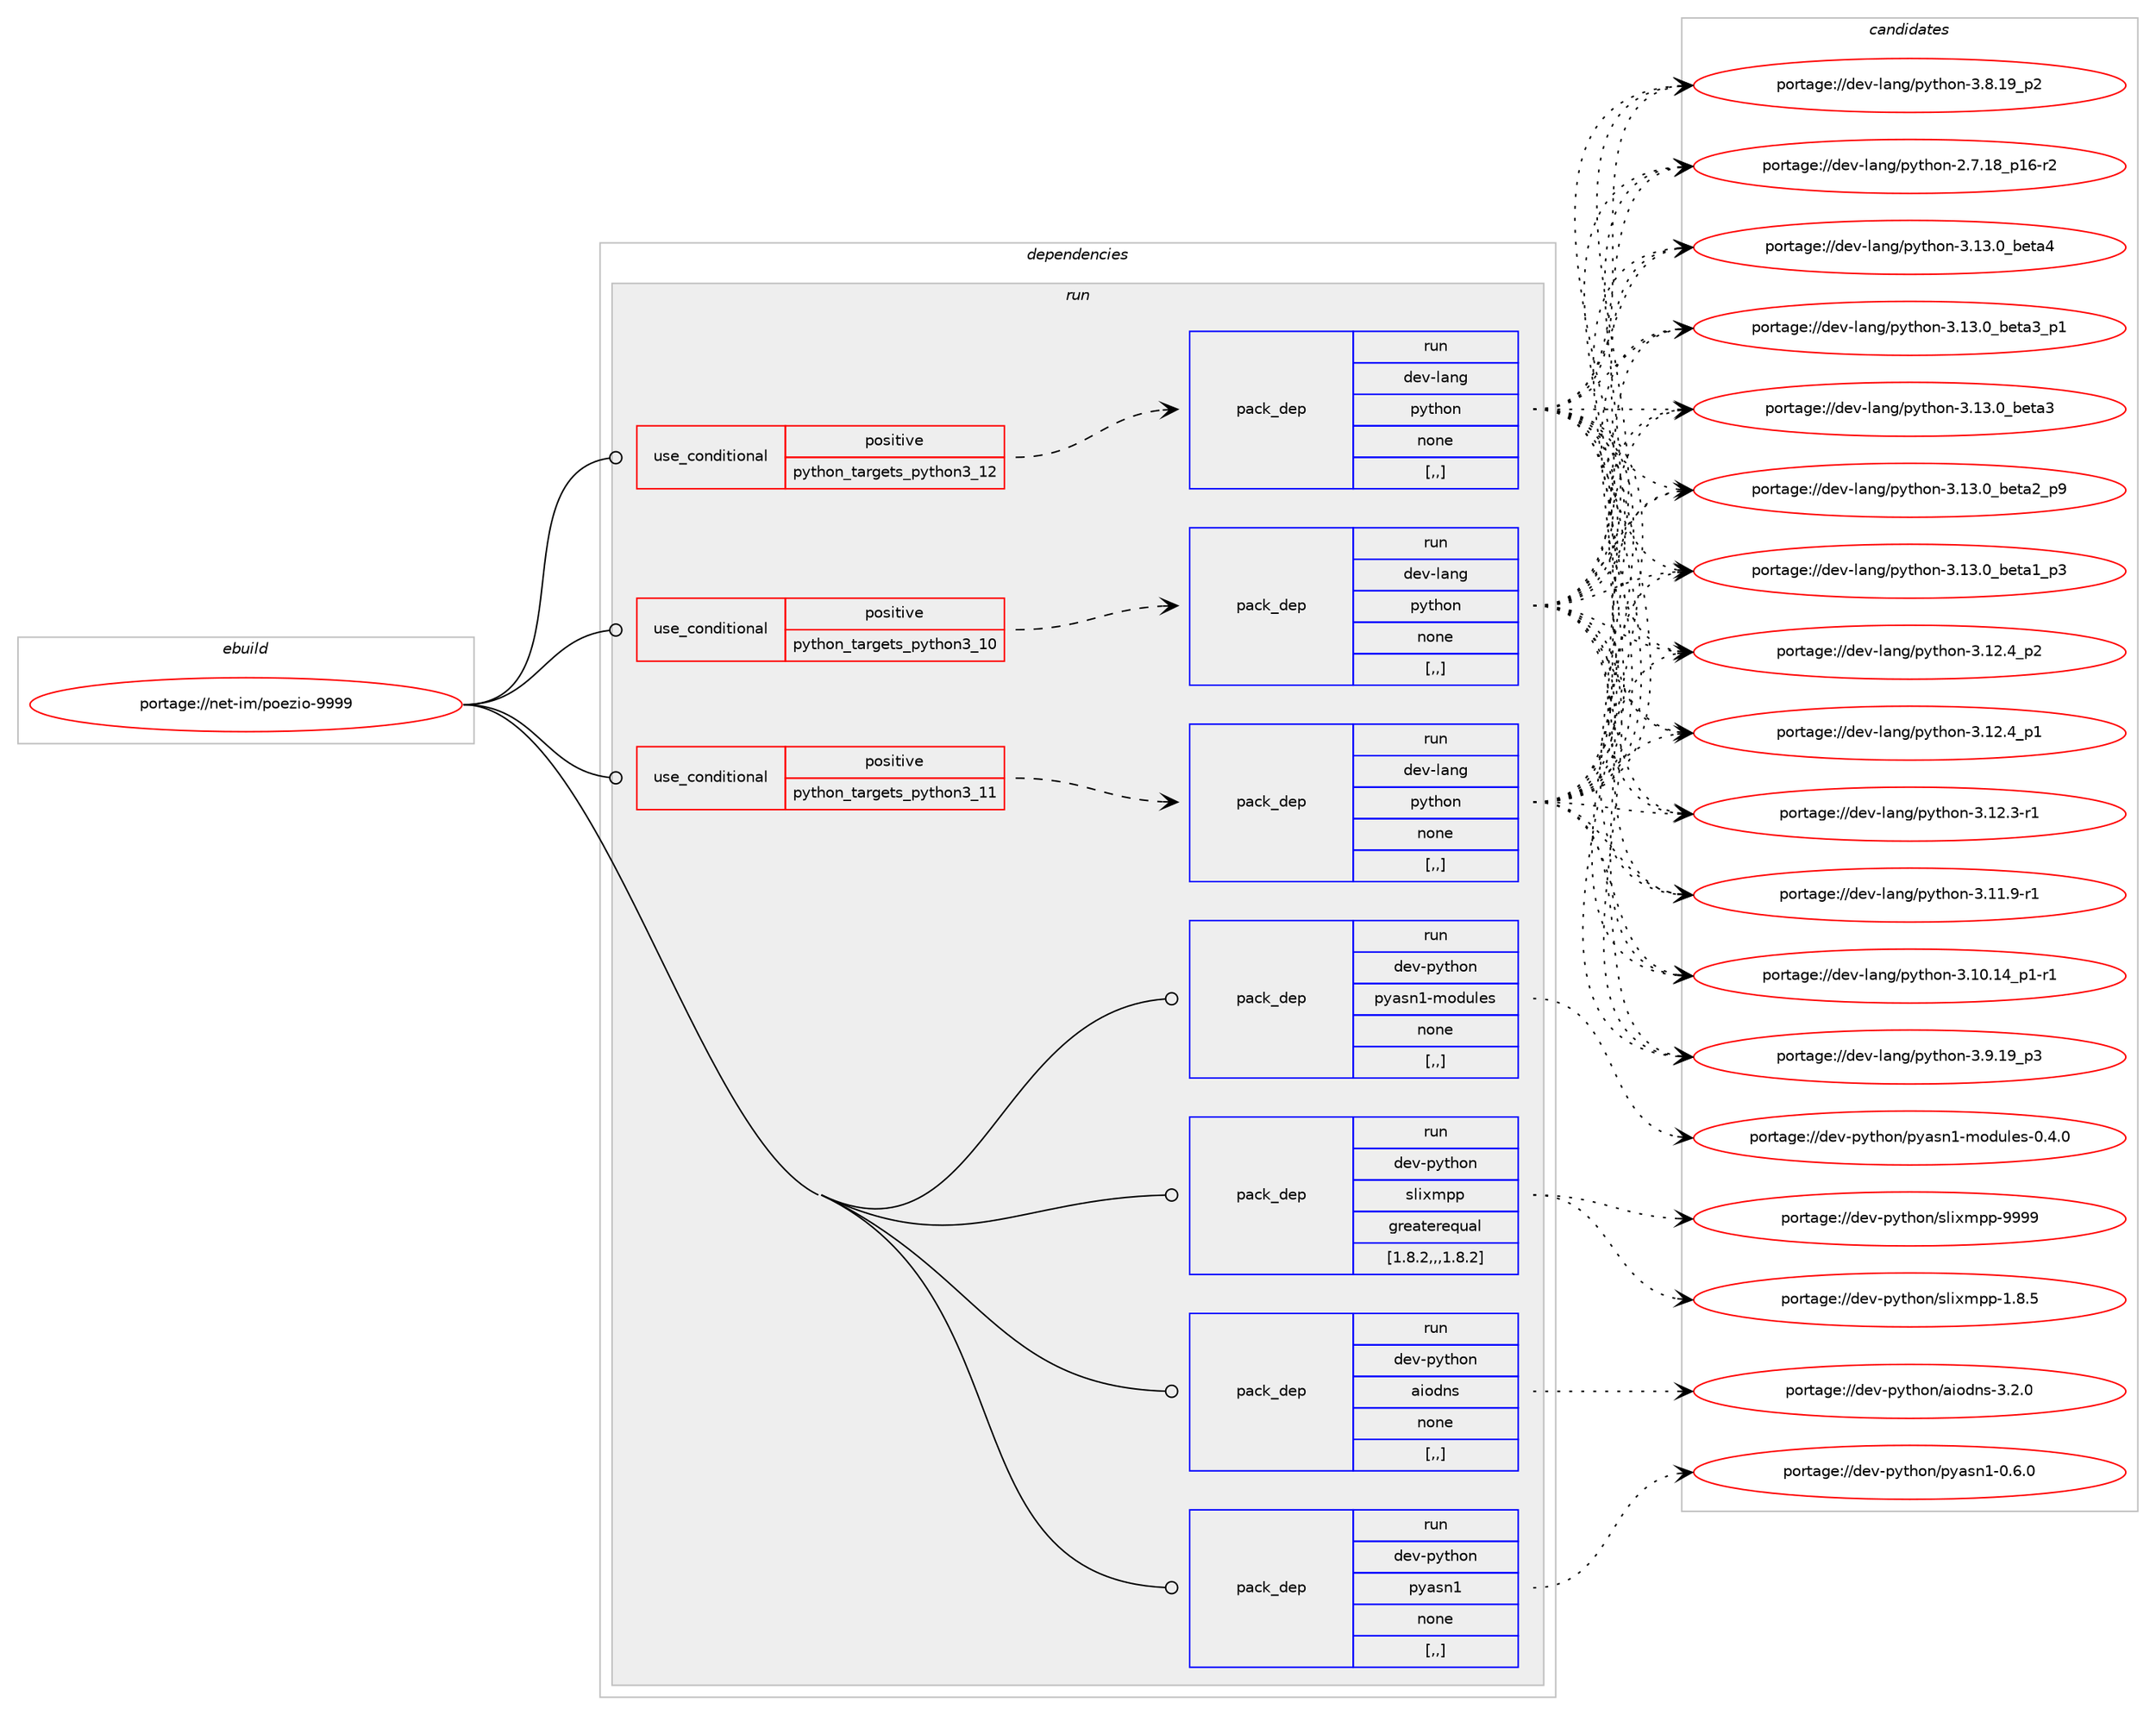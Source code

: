 digraph prolog {

# *************
# Graph options
# *************

newrank=true;
concentrate=true;
compound=true;
graph [rankdir=LR,fontname=Helvetica,fontsize=10,ranksep=1.5];#, ranksep=2.5, nodesep=0.2];
edge  [arrowhead=vee];
node  [fontname=Helvetica,fontsize=10];

# **********
# The ebuild
# **********

subgraph cluster_leftcol {
color=gray;
label=<<i>ebuild</i>>;
id [label="portage://net-im/poezio-9999", color=red, width=4, href="../net-im/poezio-9999.svg"];
}

# ****************
# The dependencies
# ****************

subgraph cluster_midcol {
color=gray;
label=<<i>dependencies</i>>;
subgraph cluster_compile {
fillcolor="#eeeeee";
style=filled;
label=<<i>compile</i>>;
}
subgraph cluster_compileandrun {
fillcolor="#eeeeee";
style=filled;
label=<<i>compile and run</i>>;
}
subgraph cluster_run {
fillcolor="#eeeeee";
style=filled;
label=<<i>run</i>>;
subgraph cond91712 {
dependency352645 [label=<<TABLE BORDER="0" CELLBORDER="1" CELLSPACING="0" CELLPADDING="4"><TR><TD ROWSPAN="3" CELLPADDING="10">use_conditional</TD></TR><TR><TD>positive</TD></TR><TR><TD>python_targets_python3_10</TD></TR></TABLE>>, shape=none, color=red];
subgraph pack258329 {
dependency352646 [label=<<TABLE BORDER="0" CELLBORDER="1" CELLSPACING="0" CELLPADDING="4" WIDTH="220"><TR><TD ROWSPAN="6" CELLPADDING="30">pack_dep</TD></TR><TR><TD WIDTH="110">run</TD></TR><TR><TD>dev-lang</TD></TR><TR><TD>python</TD></TR><TR><TD>none</TD></TR><TR><TD>[,,]</TD></TR></TABLE>>, shape=none, color=blue];
}
dependency352645:e -> dependency352646:w [weight=20,style="dashed",arrowhead="vee"];
}
id:e -> dependency352645:w [weight=20,style="solid",arrowhead="odot"];
subgraph cond91713 {
dependency352647 [label=<<TABLE BORDER="0" CELLBORDER="1" CELLSPACING="0" CELLPADDING="4"><TR><TD ROWSPAN="3" CELLPADDING="10">use_conditional</TD></TR><TR><TD>positive</TD></TR><TR><TD>python_targets_python3_11</TD></TR></TABLE>>, shape=none, color=red];
subgraph pack258330 {
dependency352648 [label=<<TABLE BORDER="0" CELLBORDER="1" CELLSPACING="0" CELLPADDING="4" WIDTH="220"><TR><TD ROWSPAN="6" CELLPADDING="30">pack_dep</TD></TR><TR><TD WIDTH="110">run</TD></TR><TR><TD>dev-lang</TD></TR><TR><TD>python</TD></TR><TR><TD>none</TD></TR><TR><TD>[,,]</TD></TR></TABLE>>, shape=none, color=blue];
}
dependency352647:e -> dependency352648:w [weight=20,style="dashed",arrowhead="vee"];
}
id:e -> dependency352647:w [weight=20,style="solid",arrowhead="odot"];
subgraph cond91714 {
dependency352649 [label=<<TABLE BORDER="0" CELLBORDER="1" CELLSPACING="0" CELLPADDING="4"><TR><TD ROWSPAN="3" CELLPADDING="10">use_conditional</TD></TR><TR><TD>positive</TD></TR><TR><TD>python_targets_python3_12</TD></TR></TABLE>>, shape=none, color=red];
subgraph pack258331 {
dependency352650 [label=<<TABLE BORDER="0" CELLBORDER="1" CELLSPACING="0" CELLPADDING="4" WIDTH="220"><TR><TD ROWSPAN="6" CELLPADDING="30">pack_dep</TD></TR><TR><TD WIDTH="110">run</TD></TR><TR><TD>dev-lang</TD></TR><TR><TD>python</TD></TR><TR><TD>none</TD></TR><TR><TD>[,,]</TD></TR></TABLE>>, shape=none, color=blue];
}
dependency352649:e -> dependency352650:w [weight=20,style="dashed",arrowhead="vee"];
}
id:e -> dependency352649:w [weight=20,style="solid",arrowhead="odot"];
subgraph pack258332 {
dependency352651 [label=<<TABLE BORDER="0" CELLBORDER="1" CELLSPACING="0" CELLPADDING="4" WIDTH="220"><TR><TD ROWSPAN="6" CELLPADDING="30">pack_dep</TD></TR><TR><TD WIDTH="110">run</TD></TR><TR><TD>dev-python</TD></TR><TR><TD>aiodns</TD></TR><TR><TD>none</TD></TR><TR><TD>[,,]</TD></TR></TABLE>>, shape=none, color=blue];
}
id:e -> dependency352651:w [weight=20,style="solid",arrowhead="odot"];
subgraph pack258333 {
dependency352652 [label=<<TABLE BORDER="0" CELLBORDER="1" CELLSPACING="0" CELLPADDING="4" WIDTH="220"><TR><TD ROWSPAN="6" CELLPADDING="30">pack_dep</TD></TR><TR><TD WIDTH="110">run</TD></TR><TR><TD>dev-python</TD></TR><TR><TD>pyasn1</TD></TR><TR><TD>none</TD></TR><TR><TD>[,,]</TD></TR></TABLE>>, shape=none, color=blue];
}
id:e -> dependency352652:w [weight=20,style="solid",arrowhead="odot"];
subgraph pack258334 {
dependency352653 [label=<<TABLE BORDER="0" CELLBORDER="1" CELLSPACING="0" CELLPADDING="4" WIDTH="220"><TR><TD ROWSPAN="6" CELLPADDING="30">pack_dep</TD></TR><TR><TD WIDTH="110">run</TD></TR><TR><TD>dev-python</TD></TR><TR><TD>pyasn1-modules</TD></TR><TR><TD>none</TD></TR><TR><TD>[,,]</TD></TR></TABLE>>, shape=none, color=blue];
}
id:e -> dependency352653:w [weight=20,style="solid",arrowhead="odot"];
subgraph pack258335 {
dependency352654 [label=<<TABLE BORDER="0" CELLBORDER="1" CELLSPACING="0" CELLPADDING="4" WIDTH="220"><TR><TD ROWSPAN="6" CELLPADDING="30">pack_dep</TD></TR><TR><TD WIDTH="110">run</TD></TR><TR><TD>dev-python</TD></TR><TR><TD>slixmpp</TD></TR><TR><TD>greaterequal</TD></TR><TR><TD>[1.8.2,,,1.8.2]</TD></TR></TABLE>>, shape=none, color=blue];
}
id:e -> dependency352654:w [weight=20,style="solid",arrowhead="odot"];
}
}

# **************
# The candidates
# **************

subgraph cluster_choices {
rank=same;
color=gray;
label=<<i>candidates</i>>;

subgraph choice258329 {
color=black;
nodesep=1;
choice1001011184510897110103471121211161041111104551464951464895981011169752 [label="portage://dev-lang/python-3.13.0_beta4", color=red, width=4,href="../dev-lang/python-3.13.0_beta4.svg"];
choice10010111845108971101034711212111610411111045514649514648959810111697519511249 [label="portage://dev-lang/python-3.13.0_beta3_p1", color=red, width=4,href="../dev-lang/python-3.13.0_beta3_p1.svg"];
choice1001011184510897110103471121211161041111104551464951464895981011169751 [label="portage://dev-lang/python-3.13.0_beta3", color=red, width=4,href="../dev-lang/python-3.13.0_beta3.svg"];
choice10010111845108971101034711212111610411111045514649514648959810111697509511257 [label="portage://dev-lang/python-3.13.0_beta2_p9", color=red, width=4,href="../dev-lang/python-3.13.0_beta2_p9.svg"];
choice10010111845108971101034711212111610411111045514649514648959810111697499511251 [label="portage://dev-lang/python-3.13.0_beta1_p3", color=red, width=4,href="../dev-lang/python-3.13.0_beta1_p3.svg"];
choice100101118451089711010347112121116104111110455146495046529511250 [label="portage://dev-lang/python-3.12.4_p2", color=red, width=4,href="../dev-lang/python-3.12.4_p2.svg"];
choice100101118451089711010347112121116104111110455146495046529511249 [label="portage://dev-lang/python-3.12.4_p1", color=red, width=4,href="../dev-lang/python-3.12.4_p1.svg"];
choice100101118451089711010347112121116104111110455146495046514511449 [label="portage://dev-lang/python-3.12.3-r1", color=red, width=4,href="../dev-lang/python-3.12.3-r1.svg"];
choice100101118451089711010347112121116104111110455146494946574511449 [label="portage://dev-lang/python-3.11.9-r1", color=red, width=4,href="../dev-lang/python-3.11.9-r1.svg"];
choice100101118451089711010347112121116104111110455146494846495295112494511449 [label="portage://dev-lang/python-3.10.14_p1-r1", color=red, width=4,href="../dev-lang/python-3.10.14_p1-r1.svg"];
choice100101118451089711010347112121116104111110455146574649579511251 [label="portage://dev-lang/python-3.9.19_p3", color=red, width=4,href="../dev-lang/python-3.9.19_p3.svg"];
choice100101118451089711010347112121116104111110455146564649579511250 [label="portage://dev-lang/python-3.8.19_p2", color=red, width=4,href="../dev-lang/python-3.8.19_p2.svg"];
choice100101118451089711010347112121116104111110455046554649569511249544511450 [label="portage://dev-lang/python-2.7.18_p16-r2", color=red, width=4,href="../dev-lang/python-2.7.18_p16-r2.svg"];
dependency352646:e -> choice1001011184510897110103471121211161041111104551464951464895981011169752:w [style=dotted,weight="100"];
dependency352646:e -> choice10010111845108971101034711212111610411111045514649514648959810111697519511249:w [style=dotted,weight="100"];
dependency352646:e -> choice1001011184510897110103471121211161041111104551464951464895981011169751:w [style=dotted,weight="100"];
dependency352646:e -> choice10010111845108971101034711212111610411111045514649514648959810111697509511257:w [style=dotted,weight="100"];
dependency352646:e -> choice10010111845108971101034711212111610411111045514649514648959810111697499511251:w [style=dotted,weight="100"];
dependency352646:e -> choice100101118451089711010347112121116104111110455146495046529511250:w [style=dotted,weight="100"];
dependency352646:e -> choice100101118451089711010347112121116104111110455146495046529511249:w [style=dotted,weight="100"];
dependency352646:e -> choice100101118451089711010347112121116104111110455146495046514511449:w [style=dotted,weight="100"];
dependency352646:e -> choice100101118451089711010347112121116104111110455146494946574511449:w [style=dotted,weight="100"];
dependency352646:e -> choice100101118451089711010347112121116104111110455146494846495295112494511449:w [style=dotted,weight="100"];
dependency352646:e -> choice100101118451089711010347112121116104111110455146574649579511251:w [style=dotted,weight="100"];
dependency352646:e -> choice100101118451089711010347112121116104111110455146564649579511250:w [style=dotted,weight="100"];
dependency352646:e -> choice100101118451089711010347112121116104111110455046554649569511249544511450:w [style=dotted,weight="100"];
}
subgraph choice258330 {
color=black;
nodesep=1;
choice1001011184510897110103471121211161041111104551464951464895981011169752 [label="portage://dev-lang/python-3.13.0_beta4", color=red, width=4,href="../dev-lang/python-3.13.0_beta4.svg"];
choice10010111845108971101034711212111610411111045514649514648959810111697519511249 [label="portage://dev-lang/python-3.13.0_beta3_p1", color=red, width=4,href="../dev-lang/python-3.13.0_beta3_p1.svg"];
choice1001011184510897110103471121211161041111104551464951464895981011169751 [label="portage://dev-lang/python-3.13.0_beta3", color=red, width=4,href="../dev-lang/python-3.13.0_beta3.svg"];
choice10010111845108971101034711212111610411111045514649514648959810111697509511257 [label="portage://dev-lang/python-3.13.0_beta2_p9", color=red, width=4,href="../dev-lang/python-3.13.0_beta2_p9.svg"];
choice10010111845108971101034711212111610411111045514649514648959810111697499511251 [label="portage://dev-lang/python-3.13.0_beta1_p3", color=red, width=4,href="../dev-lang/python-3.13.0_beta1_p3.svg"];
choice100101118451089711010347112121116104111110455146495046529511250 [label="portage://dev-lang/python-3.12.4_p2", color=red, width=4,href="../dev-lang/python-3.12.4_p2.svg"];
choice100101118451089711010347112121116104111110455146495046529511249 [label="portage://dev-lang/python-3.12.4_p1", color=red, width=4,href="../dev-lang/python-3.12.4_p1.svg"];
choice100101118451089711010347112121116104111110455146495046514511449 [label="portage://dev-lang/python-3.12.3-r1", color=red, width=4,href="../dev-lang/python-3.12.3-r1.svg"];
choice100101118451089711010347112121116104111110455146494946574511449 [label="portage://dev-lang/python-3.11.9-r1", color=red, width=4,href="../dev-lang/python-3.11.9-r1.svg"];
choice100101118451089711010347112121116104111110455146494846495295112494511449 [label="portage://dev-lang/python-3.10.14_p1-r1", color=red, width=4,href="../dev-lang/python-3.10.14_p1-r1.svg"];
choice100101118451089711010347112121116104111110455146574649579511251 [label="portage://dev-lang/python-3.9.19_p3", color=red, width=4,href="../dev-lang/python-3.9.19_p3.svg"];
choice100101118451089711010347112121116104111110455146564649579511250 [label="portage://dev-lang/python-3.8.19_p2", color=red, width=4,href="../dev-lang/python-3.8.19_p2.svg"];
choice100101118451089711010347112121116104111110455046554649569511249544511450 [label="portage://dev-lang/python-2.7.18_p16-r2", color=red, width=4,href="../dev-lang/python-2.7.18_p16-r2.svg"];
dependency352648:e -> choice1001011184510897110103471121211161041111104551464951464895981011169752:w [style=dotted,weight="100"];
dependency352648:e -> choice10010111845108971101034711212111610411111045514649514648959810111697519511249:w [style=dotted,weight="100"];
dependency352648:e -> choice1001011184510897110103471121211161041111104551464951464895981011169751:w [style=dotted,weight="100"];
dependency352648:e -> choice10010111845108971101034711212111610411111045514649514648959810111697509511257:w [style=dotted,weight="100"];
dependency352648:e -> choice10010111845108971101034711212111610411111045514649514648959810111697499511251:w [style=dotted,weight="100"];
dependency352648:e -> choice100101118451089711010347112121116104111110455146495046529511250:w [style=dotted,weight="100"];
dependency352648:e -> choice100101118451089711010347112121116104111110455146495046529511249:w [style=dotted,weight="100"];
dependency352648:e -> choice100101118451089711010347112121116104111110455146495046514511449:w [style=dotted,weight="100"];
dependency352648:e -> choice100101118451089711010347112121116104111110455146494946574511449:w [style=dotted,weight="100"];
dependency352648:e -> choice100101118451089711010347112121116104111110455146494846495295112494511449:w [style=dotted,weight="100"];
dependency352648:e -> choice100101118451089711010347112121116104111110455146574649579511251:w [style=dotted,weight="100"];
dependency352648:e -> choice100101118451089711010347112121116104111110455146564649579511250:w [style=dotted,weight="100"];
dependency352648:e -> choice100101118451089711010347112121116104111110455046554649569511249544511450:w [style=dotted,weight="100"];
}
subgraph choice258331 {
color=black;
nodesep=1;
choice1001011184510897110103471121211161041111104551464951464895981011169752 [label="portage://dev-lang/python-3.13.0_beta4", color=red, width=4,href="../dev-lang/python-3.13.0_beta4.svg"];
choice10010111845108971101034711212111610411111045514649514648959810111697519511249 [label="portage://dev-lang/python-3.13.0_beta3_p1", color=red, width=4,href="../dev-lang/python-3.13.0_beta3_p1.svg"];
choice1001011184510897110103471121211161041111104551464951464895981011169751 [label="portage://dev-lang/python-3.13.0_beta3", color=red, width=4,href="../dev-lang/python-3.13.0_beta3.svg"];
choice10010111845108971101034711212111610411111045514649514648959810111697509511257 [label="portage://dev-lang/python-3.13.0_beta2_p9", color=red, width=4,href="../dev-lang/python-3.13.0_beta2_p9.svg"];
choice10010111845108971101034711212111610411111045514649514648959810111697499511251 [label="portage://dev-lang/python-3.13.0_beta1_p3", color=red, width=4,href="../dev-lang/python-3.13.0_beta1_p3.svg"];
choice100101118451089711010347112121116104111110455146495046529511250 [label="portage://dev-lang/python-3.12.4_p2", color=red, width=4,href="../dev-lang/python-3.12.4_p2.svg"];
choice100101118451089711010347112121116104111110455146495046529511249 [label="portage://dev-lang/python-3.12.4_p1", color=red, width=4,href="../dev-lang/python-3.12.4_p1.svg"];
choice100101118451089711010347112121116104111110455146495046514511449 [label="portage://dev-lang/python-3.12.3-r1", color=red, width=4,href="../dev-lang/python-3.12.3-r1.svg"];
choice100101118451089711010347112121116104111110455146494946574511449 [label="portage://dev-lang/python-3.11.9-r1", color=red, width=4,href="../dev-lang/python-3.11.9-r1.svg"];
choice100101118451089711010347112121116104111110455146494846495295112494511449 [label="portage://dev-lang/python-3.10.14_p1-r1", color=red, width=4,href="../dev-lang/python-3.10.14_p1-r1.svg"];
choice100101118451089711010347112121116104111110455146574649579511251 [label="portage://dev-lang/python-3.9.19_p3", color=red, width=4,href="../dev-lang/python-3.9.19_p3.svg"];
choice100101118451089711010347112121116104111110455146564649579511250 [label="portage://dev-lang/python-3.8.19_p2", color=red, width=4,href="../dev-lang/python-3.8.19_p2.svg"];
choice100101118451089711010347112121116104111110455046554649569511249544511450 [label="portage://dev-lang/python-2.7.18_p16-r2", color=red, width=4,href="../dev-lang/python-2.7.18_p16-r2.svg"];
dependency352650:e -> choice1001011184510897110103471121211161041111104551464951464895981011169752:w [style=dotted,weight="100"];
dependency352650:e -> choice10010111845108971101034711212111610411111045514649514648959810111697519511249:w [style=dotted,weight="100"];
dependency352650:e -> choice1001011184510897110103471121211161041111104551464951464895981011169751:w [style=dotted,weight="100"];
dependency352650:e -> choice10010111845108971101034711212111610411111045514649514648959810111697509511257:w [style=dotted,weight="100"];
dependency352650:e -> choice10010111845108971101034711212111610411111045514649514648959810111697499511251:w [style=dotted,weight="100"];
dependency352650:e -> choice100101118451089711010347112121116104111110455146495046529511250:w [style=dotted,weight="100"];
dependency352650:e -> choice100101118451089711010347112121116104111110455146495046529511249:w [style=dotted,weight="100"];
dependency352650:e -> choice100101118451089711010347112121116104111110455146495046514511449:w [style=dotted,weight="100"];
dependency352650:e -> choice100101118451089711010347112121116104111110455146494946574511449:w [style=dotted,weight="100"];
dependency352650:e -> choice100101118451089711010347112121116104111110455146494846495295112494511449:w [style=dotted,weight="100"];
dependency352650:e -> choice100101118451089711010347112121116104111110455146574649579511251:w [style=dotted,weight="100"];
dependency352650:e -> choice100101118451089711010347112121116104111110455146564649579511250:w [style=dotted,weight="100"];
dependency352650:e -> choice100101118451089711010347112121116104111110455046554649569511249544511450:w [style=dotted,weight="100"];
}
subgraph choice258332 {
color=black;
nodesep=1;
choice100101118451121211161041111104797105111100110115455146504648 [label="portage://dev-python/aiodns-3.2.0", color=red, width=4,href="../dev-python/aiodns-3.2.0.svg"];
dependency352651:e -> choice100101118451121211161041111104797105111100110115455146504648:w [style=dotted,weight="100"];
}
subgraph choice258333 {
color=black;
nodesep=1;
choice10010111845112121116104111110471121219711511049454846544648 [label="portage://dev-python/pyasn1-0.6.0", color=red, width=4,href="../dev-python/pyasn1-0.6.0.svg"];
dependency352652:e -> choice10010111845112121116104111110471121219711511049454846544648:w [style=dotted,weight="100"];
}
subgraph choice258334 {
color=black;
nodesep=1;
choice1001011184511212111610411111047112121971151104945109111100117108101115454846524648 [label="portage://dev-python/pyasn1-modules-0.4.0", color=red, width=4,href="../dev-python/pyasn1-modules-0.4.0.svg"];
dependency352653:e -> choice1001011184511212111610411111047112121971151104945109111100117108101115454846524648:w [style=dotted,weight="100"];
}
subgraph choice258335 {
color=black;
nodesep=1;
choice10010111845112121116104111110471151081051201091121124557575757 [label="portage://dev-python/slixmpp-9999", color=red, width=4,href="../dev-python/slixmpp-9999.svg"];
choice1001011184511212111610411111047115108105120109112112454946564653 [label="portage://dev-python/slixmpp-1.8.5", color=red, width=4,href="../dev-python/slixmpp-1.8.5.svg"];
dependency352654:e -> choice10010111845112121116104111110471151081051201091121124557575757:w [style=dotted,weight="100"];
dependency352654:e -> choice1001011184511212111610411111047115108105120109112112454946564653:w [style=dotted,weight="100"];
}
}

}

